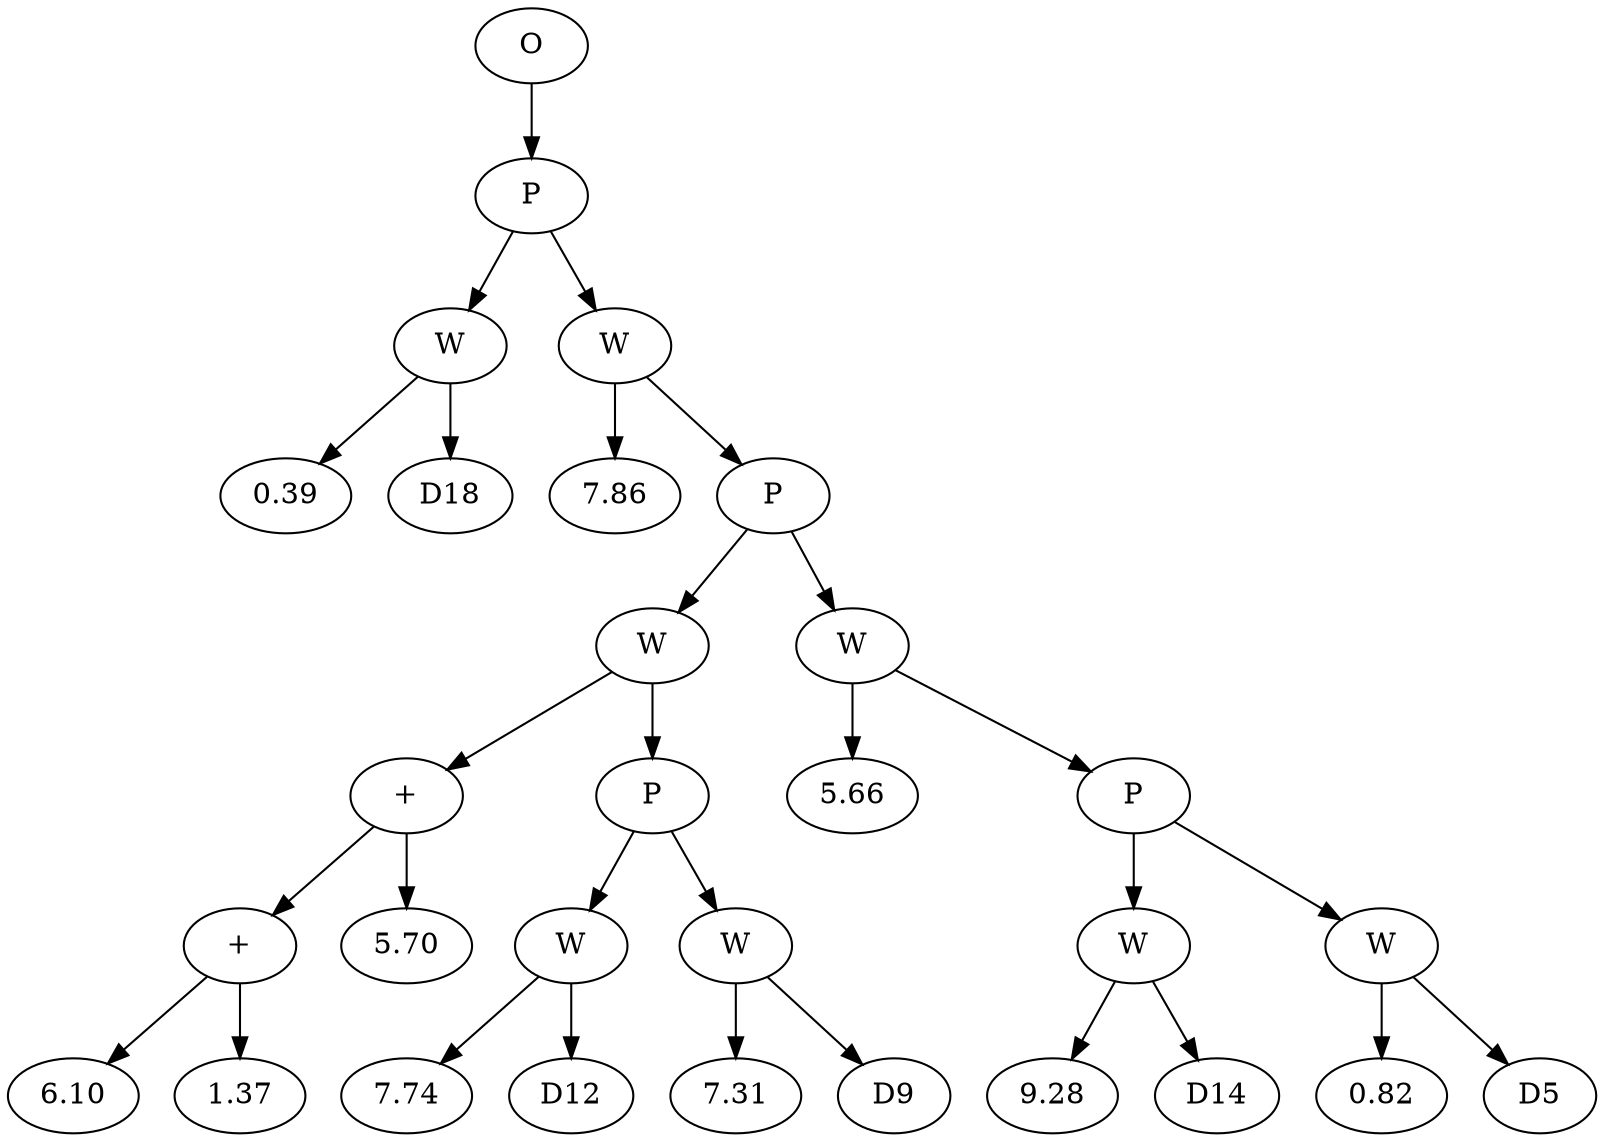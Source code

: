 // Tree
digraph {
	1816268 [label=O]
	1816269 [label=P]
	1816268 -> 1816269
	1816270 [label=W]
	1816269 -> 1816270
	1816271 [label=0.39]
	1816270 -> 1816271
	1816272 [label=D18]
	1816270 -> 1816272
	1816273 [label=W]
	1816269 -> 1816273
	1816274 [label=7.86]
	1816273 -> 1816274
	1816275 [label=P]
	1816273 -> 1816275
	1816276 [label=W]
	1816275 -> 1816276
	1816277 [label="+"]
	1816276 -> 1816277
	1816278 [label="+"]
	1816277 -> 1816278
	1816279 [label=6.10]
	1816278 -> 1816279
	1816280 [label=1.37]
	1816278 -> 1816280
	1816281 [label=5.70]
	1816277 -> 1816281
	1816282 [label=P]
	1816276 -> 1816282
	1816283 [label=W]
	1816282 -> 1816283
	1816284 [label=7.74]
	1816283 -> 1816284
	1816285 [label=D12]
	1816283 -> 1816285
	1816286 [label=W]
	1816282 -> 1816286
	1816287 [label=7.31]
	1816286 -> 1816287
	1816288 [label=D9]
	1816286 -> 1816288
	1816289 [label=W]
	1816275 -> 1816289
	1816290 [label=5.66]
	1816289 -> 1816290
	1816291 [label=P]
	1816289 -> 1816291
	1816292 [label=W]
	1816291 -> 1816292
	1816293 [label=9.28]
	1816292 -> 1816293
	1816294 [label=D14]
	1816292 -> 1816294
	1816295 [label=W]
	1816291 -> 1816295
	1816296 [label=0.82]
	1816295 -> 1816296
	1816297 [label=D5]
	1816295 -> 1816297
}
